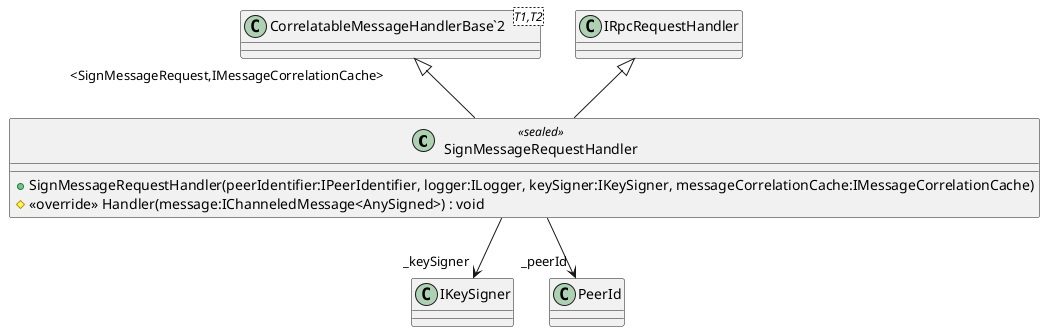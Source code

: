 @startuml
class SignMessageRequestHandler <<sealed>> {
    + SignMessageRequestHandler(peerIdentifier:IPeerIdentifier, logger:ILogger, keySigner:IKeySigner, messageCorrelationCache:IMessageCorrelationCache)
    # <<override>> Handler(message:IChanneledMessage<AnySigned>) : void
}
class "CorrelatableMessageHandlerBase`2"<T1,T2> {
}
"CorrelatableMessageHandlerBase`2" "<SignMessageRequest,IMessageCorrelationCache>" <|-- SignMessageRequestHandler
IRpcRequestHandler <|-- SignMessageRequestHandler
SignMessageRequestHandler --> "_keySigner" IKeySigner
SignMessageRequestHandler --> "_peerId" PeerId
@enduml
